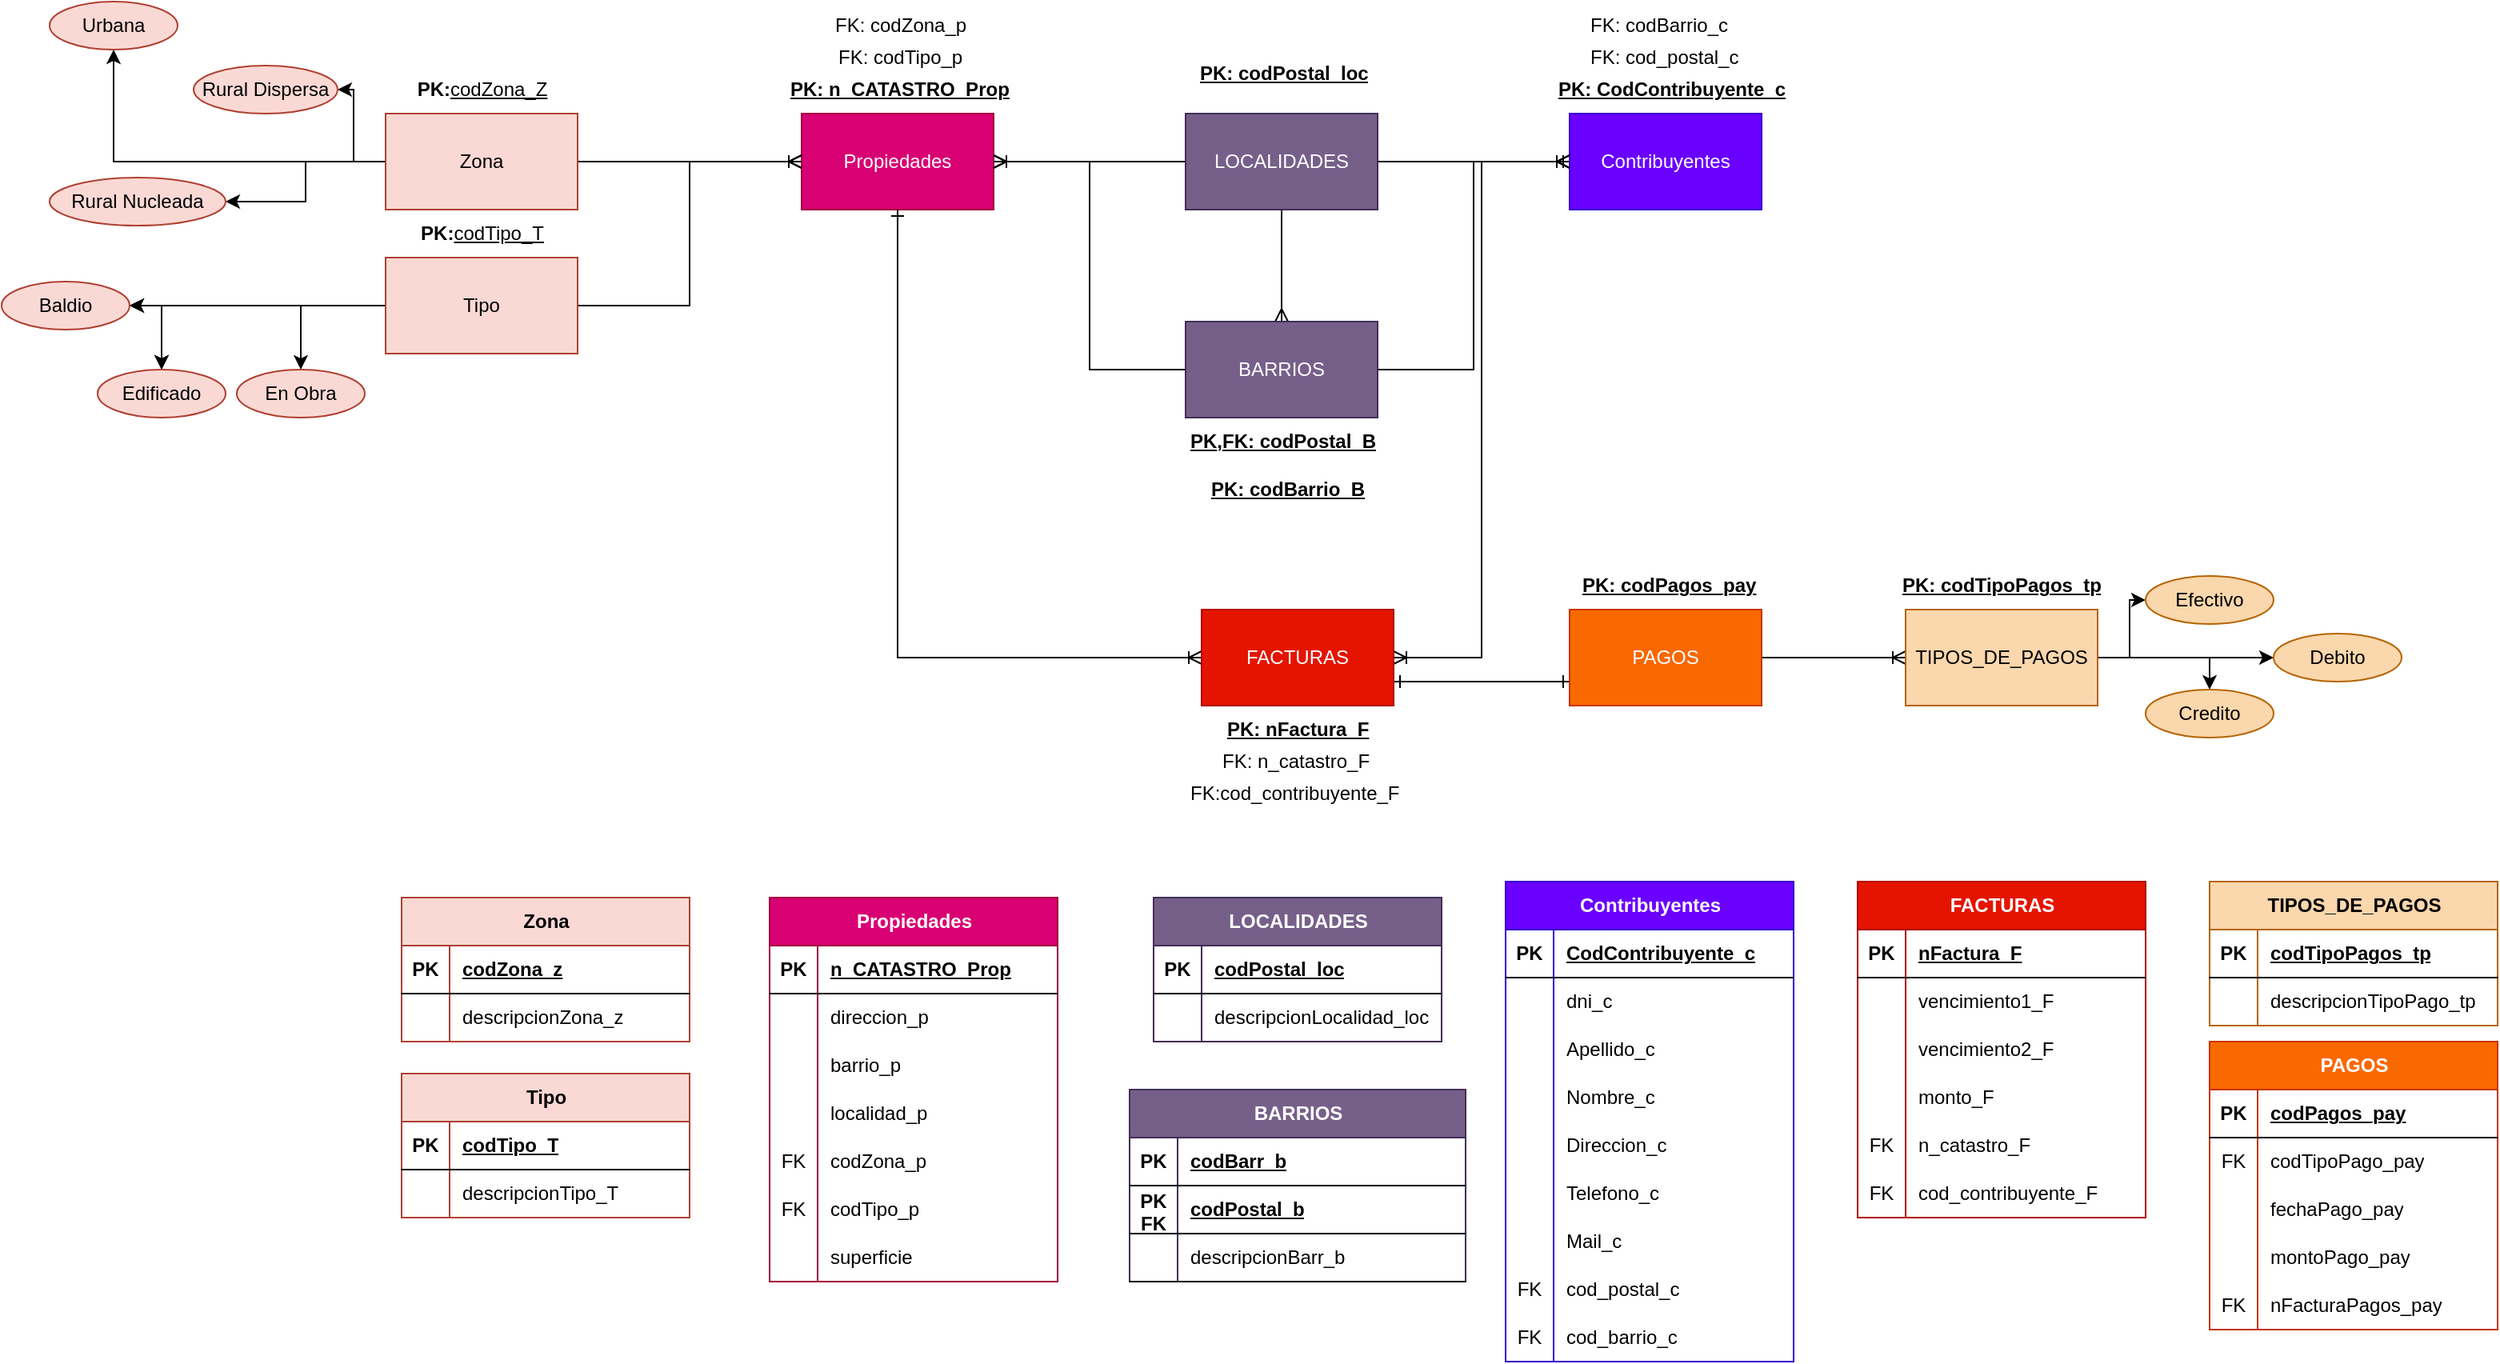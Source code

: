 <mxfile version="24.6.4" type="google">
  <diagram name="Página-1" id="Jqm9-7g2Jih8Yr8QSlsZ">
    <mxGraphModel dx="2261" dy="738" grid="1" gridSize="10" guides="1" tooltips="1" connect="1" arrows="1" fold="1" page="1" pageScale="1" pageWidth="827" pageHeight="1169" math="0" shadow="0">
      <root>
        <mxCell id="0" />
        <mxCell id="1" parent="0" />
        <mxCell id="kydVX1vudPdLZsfBPNFY-2" value="Propiedades" style="rounded=0;whiteSpace=wrap;html=1;fillColor=#d80073;fontColor=#ffffff;strokeColor=#A50040;" parent="1" vertex="1">
          <mxGeometry x="-140" y="850" width="120" height="60" as="geometry" />
        </mxCell>
        <mxCell id="kydVX1vudPdLZsfBPNFY-3" value="Propiedades" style="shape=table;startSize=30;container=1;collapsible=1;childLayout=tableLayout;fixedRows=1;rowLines=0;fontStyle=1;align=center;resizeLast=1;html=1;fillColor=#d80073;fontColor=#ffffff;strokeColor=#A50040;" parent="1" vertex="1">
          <mxGeometry x="-160" y="1340" width="180" height="240" as="geometry" />
        </mxCell>
        <mxCell id="kydVX1vudPdLZsfBPNFY-4" value="" style="shape=tableRow;horizontal=0;startSize=0;swimlaneHead=0;swimlaneBody=0;fillColor=none;collapsible=0;dropTarget=0;points=[[0,0.5],[1,0.5]];portConstraint=eastwest;top=0;left=0;right=0;bottom=1;" parent="kydVX1vudPdLZsfBPNFY-3" vertex="1">
          <mxGeometry y="30" width="180" height="30" as="geometry" />
        </mxCell>
        <mxCell id="kydVX1vudPdLZsfBPNFY-5" value="PK" style="shape=partialRectangle;connectable=0;fillColor=none;top=0;left=0;bottom=0;right=0;fontStyle=1;overflow=hidden;whiteSpace=wrap;html=1;" parent="kydVX1vudPdLZsfBPNFY-4" vertex="1">
          <mxGeometry width="30" height="30" as="geometry">
            <mxRectangle width="30" height="30" as="alternateBounds" />
          </mxGeometry>
        </mxCell>
        <mxCell id="kydVX1vudPdLZsfBPNFY-6" value="n_CATASTRO_Prop" style="shape=partialRectangle;connectable=0;fillColor=none;top=0;left=0;bottom=0;right=0;align=left;spacingLeft=6;fontStyle=5;overflow=hidden;whiteSpace=wrap;html=1;" parent="kydVX1vudPdLZsfBPNFY-4" vertex="1">
          <mxGeometry x="30" width="150" height="30" as="geometry">
            <mxRectangle width="150" height="30" as="alternateBounds" />
          </mxGeometry>
        </mxCell>
        <mxCell id="kydVX1vudPdLZsfBPNFY-7" value="" style="shape=tableRow;horizontal=0;startSize=0;swimlaneHead=0;swimlaneBody=0;fillColor=none;collapsible=0;dropTarget=0;points=[[0,0.5],[1,0.5]];portConstraint=eastwest;top=0;left=0;right=0;bottom=0;" parent="kydVX1vudPdLZsfBPNFY-3" vertex="1">
          <mxGeometry y="60" width="180" height="30" as="geometry" />
        </mxCell>
        <mxCell id="kydVX1vudPdLZsfBPNFY-8" value="" style="shape=partialRectangle;connectable=0;fillColor=none;top=0;left=0;bottom=0;right=0;editable=1;overflow=hidden;whiteSpace=wrap;html=1;" parent="kydVX1vudPdLZsfBPNFY-7" vertex="1">
          <mxGeometry width="30" height="30" as="geometry">
            <mxRectangle width="30" height="30" as="alternateBounds" />
          </mxGeometry>
        </mxCell>
        <mxCell id="kydVX1vudPdLZsfBPNFY-9" value="direccion_p" style="shape=partialRectangle;connectable=0;fillColor=none;top=0;left=0;bottom=0;right=0;align=left;spacingLeft=6;overflow=hidden;whiteSpace=wrap;html=1;" parent="kydVX1vudPdLZsfBPNFY-7" vertex="1">
          <mxGeometry x="30" width="150" height="30" as="geometry">
            <mxRectangle width="150" height="30" as="alternateBounds" />
          </mxGeometry>
        </mxCell>
        <mxCell id="kydVX1vudPdLZsfBPNFY-10" value="" style="shape=tableRow;horizontal=0;startSize=0;swimlaneHead=0;swimlaneBody=0;fillColor=none;collapsible=0;dropTarget=0;points=[[0,0.5],[1,0.5]];portConstraint=eastwest;top=0;left=0;right=0;bottom=0;" parent="kydVX1vudPdLZsfBPNFY-3" vertex="1">
          <mxGeometry y="90" width="180" height="30" as="geometry" />
        </mxCell>
        <mxCell id="kydVX1vudPdLZsfBPNFY-11" value="" style="shape=partialRectangle;connectable=0;fillColor=none;top=0;left=0;bottom=0;right=0;editable=1;overflow=hidden;whiteSpace=wrap;html=1;" parent="kydVX1vudPdLZsfBPNFY-10" vertex="1">
          <mxGeometry width="30" height="30" as="geometry">
            <mxRectangle width="30" height="30" as="alternateBounds" />
          </mxGeometry>
        </mxCell>
        <mxCell id="kydVX1vudPdLZsfBPNFY-12" value="barrio_p" style="shape=partialRectangle;connectable=0;fillColor=none;top=0;left=0;bottom=0;right=0;align=left;spacingLeft=6;overflow=hidden;whiteSpace=wrap;html=1;" parent="kydVX1vudPdLZsfBPNFY-10" vertex="1">
          <mxGeometry x="30" width="150" height="30" as="geometry">
            <mxRectangle width="150" height="30" as="alternateBounds" />
          </mxGeometry>
        </mxCell>
        <mxCell id="kydVX1vudPdLZsfBPNFY-13" value="" style="shape=tableRow;horizontal=0;startSize=0;swimlaneHead=0;swimlaneBody=0;fillColor=none;collapsible=0;dropTarget=0;points=[[0,0.5],[1,0.5]];portConstraint=eastwest;top=0;left=0;right=0;bottom=0;" parent="kydVX1vudPdLZsfBPNFY-3" vertex="1">
          <mxGeometry y="120" width="180" height="30" as="geometry" />
        </mxCell>
        <mxCell id="kydVX1vudPdLZsfBPNFY-14" value="" style="shape=partialRectangle;connectable=0;fillColor=none;top=0;left=0;bottom=0;right=0;editable=1;overflow=hidden;whiteSpace=wrap;html=1;" parent="kydVX1vudPdLZsfBPNFY-13" vertex="1">
          <mxGeometry width="30" height="30" as="geometry">
            <mxRectangle width="30" height="30" as="alternateBounds" />
          </mxGeometry>
        </mxCell>
        <mxCell id="kydVX1vudPdLZsfBPNFY-15" value="localidad_p" style="shape=partialRectangle;connectable=0;fillColor=none;top=0;left=0;bottom=0;right=0;align=left;spacingLeft=6;overflow=hidden;whiteSpace=wrap;html=1;" parent="kydVX1vudPdLZsfBPNFY-13" vertex="1">
          <mxGeometry x="30" width="150" height="30" as="geometry">
            <mxRectangle width="150" height="30" as="alternateBounds" />
          </mxGeometry>
        </mxCell>
        <mxCell id="kydVX1vudPdLZsfBPNFY-53" value="" style="shape=tableRow;horizontal=0;startSize=0;swimlaneHead=0;swimlaneBody=0;fillColor=none;collapsible=0;dropTarget=0;points=[[0,0.5],[1,0.5]];portConstraint=eastwest;top=0;left=0;right=0;bottom=0;" parent="kydVX1vudPdLZsfBPNFY-3" vertex="1">
          <mxGeometry y="150" width="180" height="30" as="geometry" />
        </mxCell>
        <mxCell id="kydVX1vudPdLZsfBPNFY-54" value="FK" style="shape=partialRectangle;connectable=0;fillColor=none;top=0;left=0;bottom=0;right=0;editable=1;overflow=hidden;whiteSpace=wrap;html=1;" parent="kydVX1vudPdLZsfBPNFY-53" vertex="1">
          <mxGeometry width="30" height="30" as="geometry">
            <mxRectangle width="30" height="30" as="alternateBounds" />
          </mxGeometry>
        </mxCell>
        <mxCell id="kydVX1vudPdLZsfBPNFY-55" value="codZ&lt;span style=&quot;background-color: initial;&quot;&gt;ona_p&lt;/span&gt;" style="shape=partialRectangle;connectable=0;fillColor=none;top=0;left=0;bottom=0;right=0;align=left;spacingLeft=6;overflow=hidden;whiteSpace=wrap;html=1;" parent="kydVX1vudPdLZsfBPNFY-53" vertex="1">
          <mxGeometry x="30" width="150" height="30" as="geometry">
            <mxRectangle width="150" height="30" as="alternateBounds" />
          </mxGeometry>
        </mxCell>
        <mxCell id="kydVX1vudPdLZsfBPNFY-56" value="" style="shape=tableRow;horizontal=0;startSize=0;swimlaneHead=0;swimlaneBody=0;fillColor=none;collapsible=0;dropTarget=0;points=[[0,0.5],[1,0.5]];portConstraint=eastwest;top=0;left=0;right=0;bottom=0;" parent="kydVX1vudPdLZsfBPNFY-3" vertex="1">
          <mxGeometry y="180" width="180" height="30" as="geometry" />
        </mxCell>
        <mxCell id="kydVX1vudPdLZsfBPNFY-57" value="FK" style="shape=partialRectangle;connectable=0;fillColor=none;top=0;left=0;bottom=0;right=0;editable=1;overflow=hidden;whiteSpace=wrap;html=1;" parent="kydVX1vudPdLZsfBPNFY-56" vertex="1">
          <mxGeometry width="30" height="30" as="geometry">
            <mxRectangle width="30" height="30" as="alternateBounds" />
          </mxGeometry>
        </mxCell>
        <mxCell id="kydVX1vudPdLZsfBPNFY-58" value="codTipo_p" style="shape=partialRectangle;connectable=0;fillColor=none;top=0;left=0;bottom=0;right=0;align=left;spacingLeft=6;overflow=hidden;whiteSpace=wrap;html=1;" parent="kydVX1vudPdLZsfBPNFY-56" vertex="1">
          <mxGeometry x="30" width="150" height="30" as="geometry">
            <mxRectangle width="150" height="30" as="alternateBounds" />
          </mxGeometry>
        </mxCell>
        <mxCell id="kydVX1vudPdLZsfBPNFY-59" value="" style="shape=tableRow;horizontal=0;startSize=0;swimlaneHead=0;swimlaneBody=0;fillColor=none;collapsible=0;dropTarget=0;points=[[0,0.5],[1,0.5]];portConstraint=eastwest;top=0;left=0;right=0;bottom=0;" parent="kydVX1vudPdLZsfBPNFY-3" vertex="1">
          <mxGeometry y="210" width="180" height="30" as="geometry" />
        </mxCell>
        <mxCell id="kydVX1vudPdLZsfBPNFY-60" value="" style="shape=partialRectangle;connectable=0;fillColor=none;top=0;left=0;bottom=0;right=0;editable=1;overflow=hidden;whiteSpace=wrap;html=1;" parent="kydVX1vudPdLZsfBPNFY-59" vertex="1">
          <mxGeometry width="30" height="30" as="geometry">
            <mxRectangle width="30" height="30" as="alternateBounds" />
          </mxGeometry>
        </mxCell>
        <mxCell id="kydVX1vudPdLZsfBPNFY-61" value="superficie" style="shape=partialRectangle;connectable=0;fillColor=none;top=0;left=0;bottom=0;right=0;align=left;spacingLeft=6;overflow=hidden;whiteSpace=wrap;html=1;" parent="kydVX1vudPdLZsfBPNFY-59" vertex="1">
          <mxGeometry x="30" width="150" height="30" as="geometry">
            <mxRectangle width="150" height="30" as="alternateBounds" />
          </mxGeometry>
        </mxCell>
        <mxCell id="kydVX1vudPdLZsfBPNFY-185" style="edgeStyle=orthogonalEdgeStyle;rounded=0;orthogonalLoop=1;jettySize=auto;html=1;entryX=1;entryY=0.5;entryDx=0;entryDy=0;startArrow=ERone;startFill=0;endArrow=ERoneToMany;endFill=0;" parent="1" source="kydVX1vudPdLZsfBPNFY-16" target="kydVX1vudPdLZsfBPNFY-133" edge="1">
          <mxGeometry relative="1" as="geometry" />
        </mxCell>
        <mxCell id="kydVX1vudPdLZsfBPNFY-16" value="Contribuyentes" style="rounded=0;whiteSpace=wrap;html=1;fillColor=#6a00ff;fontColor=#ffffff;strokeColor=#3700CC;" parent="1" vertex="1">
          <mxGeometry x="340" y="850" width="120" height="60" as="geometry" />
        </mxCell>
        <mxCell id="kydVX1vudPdLZsfBPNFY-17" value="Contribuyentes" style="shape=table;startSize=30;container=1;collapsible=1;childLayout=tableLayout;fixedRows=1;rowLines=0;fontStyle=1;align=center;resizeLast=1;html=1;fillColor=#6a00ff;fontColor=#ffffff;strokeColor=#3700CC;" parent="1" vertex="1">
          <mxGeometry x="300" y="1330" width="180" height="300" as="geometry" />
        </mxCell>
        <mxCell id="kydVX1vudPdLZsfBPNFY-18" value="" style="shape=tableRow;horizontal=0;startSize=0;swimlaneHead=0;swimlaneBody=0;fillColor=none;collapsible=0;dropTarget=0;points=[[0,0.5],[1,0.5]];portConstraint=eastwest;top=0;left=0;right=0;bottom=1;" parent="kydVX1vudPdLZsfBPNFY-17" vertex="1">
          <mxGeometry y="30" width="180" height="30" as="geometry" />
        </mxCell>
        <mxCell id="kydVX1vudPdLZsfBPNFY-19" value="PK" style="shape=partialRectangle;connectable=0;fillColor=none;top=0;left=0;bottom=0;right=0;fontStyle=1;overflow=hidden;whiteSpace=wrap;html=1;" parent="kydVX1vudPdLZsfBPNFY-18" vertex="1">
          <mxGeometry width="30" height="30" as="geometry">
            <mxRectangle width="30" height="30" as="alternateBounds" />
          </mxGeometry>
        </mxCell>
        <mxCell id="kydVX1vudPdLZsfBPNFY-20" value="CodContribuyente_c" style="shape=partialRectangle;connectable=0;fillColor=none;top=0;left=0;bottom=0;right=0;align=left;spacingLeft=6;fontStyle=5;overflow=hidden;whiteSpace=wrap;html=1;" parent="kydVX1vudPdLZsfBPNFY-18" vertex="1">
          <mxGeometry x="30" width="150" height="30" as="geometry">
            <mxRectangle width="150" height="30" as="alternateBounds" />
          </mxGeometry>
        </mxCell>
        <mxCell id="kydVX1vudPdLZsfBPNFY-21" value="" style="shape=tableRow;horizontal=0;startSize=0;swimlaneHead=0;swimlaneBody=0;fillColor=none;collapsible=0;dropTarget=0;points=[[0,0.5],[1,0.5]];portConstraint=eastwest;top=0;left=0;right=0;bottom=0;" parent="kydVX1vudPdLZsfBPNFY-17" vertex="1">
          <mxGeometry y="60" width="180" height="30" as="geometry" />
        </mxCell>
        <mxCell id="kydVX1vudPdLZsfBPNFY-22" value="" style="shape=partialRectangle;connectable=0;fillColor=none;top=0;left=0;bottom=0;right=0;editable=1;overflow=hidden;whiteSpace=wrap;html=1;" parent="kydVX1vudPdLZsfBPNFY-21" vertex="1">
          <mxGeometry width="30" height="30" as="geometry">
            <mxRectangle width="30" height="30" as="alternateBounds" />
          </mxGeometry>
        </mxCell>
        <mxCell id="kydVX1vudPdLZsfBPNFY-23" value="dni_c" style="shape=partialRectangle;connectable=0;fillColor=none;top=0;left=0;bottom=0;right=0;align=left;spacingLeft=6;overflow=hidden;whiteSpace=wrap;html=1;" parent="kydVX1vudPdLZsfBPNFY-21" vertex="1">
          <mxGeometry x="30" width="150" height="30" as="geometry">
            <mxRectangle width="150" height="30" as="alternateBounds" />
          </mxGeometry>
        </mxCell>
        <mxCell id="kydVX1vudPdLZsfBPNFY-24" value="" style="shape=tableRow;horizontal=0;startSize=0;swimlaneHead=0;swimlaneBody=0;fillColor=none;collapsible=0;dropTarget=0;points=[[0,0.5],[1,0.5]];portConstraint=eastwest;top=0;left=0;right=0;bottom=0;" parent="kydVX1vudPdLZsfBPNFY-17" vertex="1">
          <mxGeometry y="90" width="180" height="30" as="geometry" />
        </mxCell>
        <mxCell id="kydVX1vudPdLZsfBPNFY-25" value="" style="shape=partialRectangle;connectable=0;fillColor=none;top=0;left=0;bottom=0;right=0;editable=1;overflow=hidden;whiteSpace=wrap;html=1;" parent="kydVX1vudPdLZsfBPNFY-24" vertex="1">
          <mxGeometry width="30" height="30" as="geometry">
            <mxRectangle width="30" height="30" as="alternateBounds" />
          </mxGeometry>
        </mxCell>
        <mxCell id="kydVX1vudPdLZsfBPNFY-26" value="Apellido_c" style="shape=partialRectangle;connectable=0;fillColor=none;top=0;left=0;bottom=0;right=0;align=left;spacingLeft=6;overflow=hidden;whiteSpace=wrap;html=1;" parent="kydVX1vudPdLZsfBPNFY-24" vertex="1">
          <mxGeometry x="30" width="150" height="30" as="geometry">
            <mxRectangle width="150" height="30" as="alternateBounds" />
          </mxGeometry>
        </mxCell>
        <mxCell id="kydVX1vudPdLZsfBPNFY-27" value="" style="shape=tableRow;horizontal=0;startSize=0;swimlaneHead=0;swimlaneBody=0;fillColor=none;collapsible=0;dropTarget=0;points=[[0,0.5],[1,0.5]];portConstraint=eastwest;top=0;left=0;right=0;bottom=0;" parent="kydVX1vudPdLZsfBPNFY-17" vertex="1">
          <mxGeometry y="120" width="180" height="30" as="geometry" />
        </mxCell>
        <mxCell id="kydVX1vudPdLZsfBPNFY-28" value="" style="shape=partialRectangle;connectable=0;fillColor=none;top=0;left=0;bottom=0;right=0;editable=1;overflow=hidden;whiteSpace=wrap;html=1;" parent="kydVX1vudPdLZsfBPNFY-27" vertex="1">
          <mxGeometry width="30" height="30" as="geometry">
            <mxRectangle width="30" height="30" as="alternateBounds" />
          </mxGeometry>
        </mxCell>
        <mxCell id="kydVX1vudPdLZsfBPNFY-29" value="Nombre_c" style="shape=partialRectangle;connectable=0;fillColor=none;top=0;left=0;bottom=0;right=0;align=left;spacingLeft=6;overflow=hidden;whiteSpace=wrap;html=1;" parent="kydVX1vudPdLZsfBPNFY-27" vertex="1">
          <mxGeometry x="30" width="150" height="30" as="geometry">
            <mxRectangle width="150" height="30" as="alternateBounds" />
          </mxGeometry>
        </mxCell>
        <mxCell id="kydVX1vudPdLZsfBPNFY-36" value="" style="shape=tableRow;horizontal=0;startSize=0;swimlaneHead=0;swimlaneBody=0;fillColor=none;collapsible=0;dropTarget=0;points=[[0,0.5],[1,0.5]];portConstraint=eastwest;top=0;left=0;right=0;bottom=0;" parent="kydVX1vudPdLZsfBPNFY-17" vertex="1">
          <mxGeometry y="150" width="180" height="30" as="geometry" />
        </mxCell>
        <mxCell id="kydVX1vudPdLZsfBPNFY-37" value="" style="shape=partialRectangle;connectable=0;fillColor=none;top=0;left=0;bottom=0;right=0;editable=1;overflow=hidden;whiteSpace=wrap;html=1;" parent="kydVX1vudPdLZsfBPNFY-36" vertex="1">
          <mxGeometry width="30" height="30" as="geometry">
            <mxRectangle width="30" height="30" as="alternateBounds" />
          </mxGeometry>
        </mxCell>
        <mxCell id="kydVX1vudPdLZsfBPNFY-38" value="Direccion_c" style="shape=partialRectangle;connectable=0;fillColor=none;top=0;left=0;bottom=0;right=0;align=left;spacingLeft=6;overflow=hidden;whiteSpace=wrap;html=1;" parent="kydVX1vudPdLZsfBPNFY-36" vertex="1">
          <mxGeometry x="30" width="150" height="30" as="geometry">
            <mxRectangle width="150" height="30" as="alternateBounds" />
          </mxGeometry>
        </mxCell>
        <mxCell id="kydVX1vudPdLZsfBPNFY-39" value="" style="shape=tableRow;horizontal=0;startSize=0;swimlaneHead=0;swimlaneBody=0;fillColor=none;collapsible=0;dropTarget=0;points=[[0,0.5],[1,0.5]];portConstraint=eastwest;top=0;left=0;right=0;bottom=0;" parent="kydVX1vudPdLZsfBPNFY-17" vertex="1">
          <mxGeometry y="180" width="180" height="30" as="geometry" />
        </mxCell>
        <mxCell id="kydVX1vudPdLZsfBPNFY-40" value="" style="shape=partialRectangle;connectable=0;fillColor=none;top=0;left=0;bottom=0;right=0;editable=1;overflow=hidden;whiteSpace=wrap;html=1;" parent="kydVX1vudPdLZsfBPNFY-39" vertex="1">
          <mxGeometry width="30" height="30" as="geometry">
            <mxRectangle width="30" height="30" as="alternateBounds" />
          </mxGeometry>
        </mxCell>
        <mxCell id="kydVX1vudPdLZsfBPNFY-41" value="Telefono_c" style="shape=partialRectangle;connectable=0;fillColor=none;top=0;left=0;bottom=0;right=0;align=left;spacingLeft=6;overflow=hidden;whiteSpace=wrap;html=1;" parent="kydVX1vudPdLZsfBPNFY-39" vertex="1">
          <mxGeometry x="30" width="150" height="30" as="geometry">
            <mxRectangle width="150" height="30" as="alternateBounds" />
          </mxGeometry>
        </mxCell>
        <mxCell id="kydVX1vudPdLZsfBPNFY-42" value="" style="shape=tableRow;horizontal=0;startSize=0;swimlaneHead=0;swimlaneBody=0;fillColor=none;collapsible=0;dropTarget=0;points=[[0,0.5],[1,0.5]];portConstraint=eastwest;top=0;left=0;right=0;bottom=0;" parent="kydVX1vudPdLZsfBPNFY-17" vertex="1">
          <mxGeometry y="210" width="180" height="30" as="geometry" />
        </mxCell>
        <mxCell id="kydVX1vudPdLZsfBPNFY-43" value="" style="shape=partialRectangle;connectable=0;fillColor=none;top=0;left=0;bottom=0;right=0;editable=1;overflow=hidden;whiteSpace=wrap;html=1;" parent="kydVX1vudPdLZsfBPNFY-42" vertex="1">
          <mxGeometry width="30" height="30" as="geometry">
            <mxRectangle width="30" height="30" as="alternateBounds" />
          </mxGeometry>
        </mxCell>
        <mxCell id="kydVX1vudPdLZsfBPNFY-44" value="Mail_c" style="shape=partialRectangle;connectable=0;fillColor=none;top=0;left=0;bottom=0;right=0;align=left;spacingLeft=6;overflow=hidden;whiteSpace=wrap;html=1;" parent="kydVX1vudPdLZsfBPNFY-42" vertex="1">
          <mxGeometry x="30" width="150" height="30" as="geometry">
            <mxRectangle width="150" height="30" as="alternateBounds" />
          </mxGeometry>
        </mxCell>
        <mxCell id="kydVX1vudPdLZsfBPNFY-45" value="" style="shape=tableRow;horizontal=0;startSize=0;swimlaneHead=0;swimlaneBody=0;fillColor=none;collapsible=0;dropTarget=0;points=[[0,0.5],[1,0.5]];portConstraint=eastwest;top=0;left=0;right=0;bottom=0;" parent="kydVX1vudPdLZsfBPNFY-17" vertex="1">
          <mxGeometry y="240" width="180" height="30" as="geometry" />
        </mxCell>
        <mxCell id="kydVX1vudPdLZsfBPNFY-46" value="FK" style="shape=partialRectangle;connectable=0;fillColor=none;top=0;left=0;bottom=0;right=0;editable=1;overflow=hidden;whiteSpace=wrap;html=1;" parent="kydVX1vudPdLZsfBPNFY-45" vertex="1">
          <mxGeometry width="30" height="30" as="geometry">
            <mxRectangle width="30" height="30" as="alternateBounds" />
          </mxGeometry>
        </mxCell>
        <mxCell id="kydVX1vudPdLZsfBPNFY-47" value="cod_postal_c" style="shape=partialRectangle;connectable=0;fillColor=none;top=0;left=0;bottom=0;right=0;align=left;spacingLeft=6;overflow=hidden;whiteSpace=wrap;html=1;" parent="kydVX1vudPdLZsfBPNFY-45" vertex="1">
          <mxGeometry x="30" width="150" height="30" as="geometry">
            <mxRectangle width="150" height="30" as="alternateBounds" />
          </mxGeometry>
        </mxCell>
        <mxCell id="kydVX1vudPdLZsfBPNFY-48" value="" style="shape=tableRow;horizontal=0;startSize=0;swimlaneHead=0;swimlaneBody=0;fillColor=none;collapsible=0;dropTarget=0;points=[[0,0.5],[1,0.5]];portConstraint=eastwest;top=0;left=0;right=0;bottom=0;" parent="kydVX1vudPdLZsfBPNFY-17" vertex="1">
          <mxGeometry y="270" width="180" height="30" as="geometry" />
        </mxCell>
        <mxCell id="kydVX1vudPdLZsfBPNFY-49" value="FK" style="shape=partialRectangle;connectable=0;fillColor=none;top=0;left=0;bottom=0;right=0;editable=1;overflow=hidden;whiteSpace=wrap;html=1;" parent="kydVX1vudPdLZsfBPNFY-48" vertex="1">
          <mxGeometry width="30" height="30" as="geometry">
            <mxRectangle width="30" height="30" as="alternateBounds" />
          </mxGeometry>
        </mxCell>
        <mxCell id="kydVX1vudPdLZsfBPNFY-50" value="cod_barrio_c" style="shape=partialRectangle;connectable=0;fillColor=none;top=0;left=0;bottom=0;right=0;align=left;spacingLeft=6;overflow=hidden;whiteSpace=wrap;html=1;" parent="kydVX1vudPdLZsfBPNFY-48" vertex="1">
          <mxGeometry x="30" width="150" height="30" as="geometry">
            <mxRectangle width="150" height="30" as="alternateBounds" />
          </mxGeometry>
        </mxCell>
        <mxCell id="kydVX1vudPdLZsfBPNFY-96" style="edgeStyle=orthogonalEdgeStyle;rounded=0;orthogonalLoop=1;jettySize=auto;html=1;entryX=0;entryY=0.5;entryDx=0;entryDy=0;endArrow=ERoneToMany;endFill=0;" parent="1" source="kydVX1vudPdLZsfBPNFY-68" target="kydVX1vudPdLZsfBPNFY-2" edge="1">
          <mxGeometry relative="1" as="geometry" />
        </mxCell>
        <mxCell id="kydVX1vudPdLZsfBPNFY-232" value="" style="edgeStyle=orthogonalEdgeStyle;rounded=0;orthogonalLoop=1;jettySize=auto;html=1;" parent="1" source="kydVX1vudPdLZsfBPNFY-68" target="kydVX1vudPdLZsfBPNFY-231" edge="1">
          <mxGeometry relative="1" as="geometry" />
        </mxCell>
        <mxCell id="kydVX1vudPdLZsfBPNFY-234" value="" style="edgeStyle=orthogonalEdgeStyle;rounded=0;orthogonalLoop=1;jettySize=auto;html=1;" parent="1" source="kydVX1vudPdLZsfBPNFY-68" target="kydVX1vudPdLZsfBPNFY-233" edge="1">
          <mxGeometry relative="1" as="geometry" />
        </mxCell>
        <mxCell id="kydVX1vudPdLZsfBPNFY-236" value="" style="edgeStyle=orthogonalEdgeStyle;rounded=0;orthogonalLoop=1;jettySize=auto;html=1;" parent="1" source="kydVX1vudPdLZsfBPNFY-68" target="kydVX1vudPdLZsfBPNFY-235" edge="1">
          <mxGeometry relative="1" as="geometry" />
        </mxCell>
        <mxCell id="kydVX1vudPdLZsfBPNFY-68" value="Zona" style="rounded=0;whiteSpace=wrap;html=1;fillColor=#fad9d5;strokeColor=#ae4132;" parent="1" vertex="1">
          <mxGeometry x="-400" y="850" width="120" height="60" as="geometry" />
        </mxCell>
        <mxCell id="kydVX1vudPdLZsfBPNFY-97" style="edgeStyle=orthogonalEdgeStyle;rounded=0;orthogonalLoop=1;jettySize=auto;html=1;entryX=0;entryY=0.5;entryDx=0;entryDy=0;endArrow=ERoneToMany;endFill=0;" parent="1" source="kydVX1vudPdLZsfBPNFY-69" target="kydVX1vudPdLZsfBPNFY-2" edge="1">
          <mxGeometry relative="1" as="geometry" />
        </mxCell>
        <mxCell id="kydVX1vudPdLZsfBPNFY-239" value="" style="edgeStyle=orthogonalEdgeStyle;rounded=0;orthogonalLoop=1;jettySize=auto;html=1;" parent="1" source="kydVX1vudPdLZsfBPNFY-69" target="kydVX1vudPdLZsfBPNFY-238" edge="1">
          <mxGeometry relative="1" as="geometry" />
        </mxCell>
        <mxCell id="kydVX1vudPdLZsfBPNFY-241" value="" style="edgeStyle=orthogonalEdgeStyle;rounded=0;orthogonalLoop=1;jettySize=auto;html=1;" parent="1" source="kydVX1vudPdLZsfBPNFY-69" target="kydVX1vudPdLZsfBPNFY-238" edge="1">
          <mxGeometry relative="1" as="geometry" />
        </mxCell>
        <mxCell id="kydVX1vudPdLZsfBPNFY-243" value="" style="edgeStyle=orthogonalEdgeStyle;rounded=0;orthogonalLoop=1;jettySize=auto;html=1;" parent="1" source="kydVX1vudPdLZsfBPNFY-69" target="kydVX1vudPdLZsfBPNFY-242" edge="1">
          <mxGeometry relative="1" as="geometry" />
        </mxCell>
        <mxCell id="kydVX1vudPdLZsfBPNFY-244" value="" style="edgeStyle=orthogonalEdgeStyle;rounded=0;orthogonalLoop=1;jettySize=auto;html=1;" parent="1" source="kydVX1vudPdLZsfBPNFY-69" target="kydVX1vudPdLZsfBPNFY-242" edge="1">
          <mxGeometry relative="1" as="geometry" />
        </mxCell>
        <mxCell id="kydVX1vudPdLZsfBPNFY-246" value="" style="edgeStyle=orthogonalEdgeStyle;rounded=0;orthogonalLoop=1;jettySize=auto;html=1;" parent="1" source="kydVX1vudPdLZsfBPNFY-69" target="kydVX1vudPdLZsfBPNFY-245" edge="1">
          <mxGeometry relative="1" as="geometry" />
        </mxCell>
        <mxCell id="kydVX1vudPdLZsfBPNFY-69" value="Tipo" style="rounded=0;whiteSpace=wrap;html=1;fillColor=#fad9d5;strokeColor=#ae4132;" parent="1" vertex="1">
          <mxGeometry x="-400" y="940" width="120" height="60" as="geometry" />
        </mxCell>
        <mxCell id="kydVX1vudPdLZsfBPNFY-70" value="Zona" style="shape=table;startSize=30;container=1;collapsible=1;childLayout=tableLayout;fixedRows=1;rowLines=0;fontStyle=1;align=center;resizeLast=1;html=1;fillColor=#fad9d5;strokeColor=#ae4132;" parent="1" vertex="1">
          <mxGeometry x="-390" y="1340" width="180" height="90" as="geometry" />
        </mxCell>
        <mxCell id="kydVX1vudPdLZsfBPNFY-71" value="" style="shape=tableRow;horizontal=0;startSize=0;swimlaneHead=0;swimlaneBody=0;fillColor=none;collapsible=0;dropTarget=0;points=[[0,0.5],[1,0.5]];portConstraint=eastwest;top=0;left=0;right=0;bottom=1;" parent="kydVX1vudPdLZsfBPNFY-70" vertex="1">
          <mxGeometry y="30" width="180" height="30" as="geometry" />
        </mxCell>
        <mxCell id="kydVX1vudPdLZsfBPNFY-72" value="PK" style="shape=partialRectangle;connectable=0;fillColor=none;top=0;left=0;bottom=0;right=0;fontStyle=1;overflow=hidden;whiteSpace=wrap;html=1;" parent="kydVX1vudPdLZsfBPNFY-71" vertex="1">
          <mxGeometry width="30" height="30" as="geometry">
            <mxRectangle width="30" height="30" as="alternateBounds" />
          </mxGeometry>
        </mxCell>
        <mxCell id="kydVX1vudPdLZsfBPNFY-73" value="codZona_z" style="shape=partialRectangle;connectable=0;fillColor=none;top=0;left=0;bottom=0;right=0;align=left;spacingLeft=6;fontStyle=5;overflow=hidden;whiteSpace=wrap;html=1;" parent="kydVX1vudPdLZsfBPNFY-71" vertex="1">
          <mxGeometry x="30" width="150" height="30" as="geometry">
            <mxRectangle width="150" height="30" as="alternateBounds" />
          </mxGeometry>
        </mxCell>
        <mxCell id="kydVX1vudPdLZsfBPNFY-74" value="" style="shape=tableRow;horizontal=0;startSize=0;swimlaneHead=0;swimlaneBody=0;fillColor=none;collapsible=0;dropTarget=0;points=[[0,0.5],[1,0.5]];portConstraint=eastwest;top=0;left=0;right=0;bottom=0;" parent="kydVX1vudPdLZsfBPNFY-70" vertex="1">
          <mxGeometry y="60" width="180" height="30" as="geometry" />
        </mxCell>
        <mxCell id="kydVX1vudPdLZsfBPNFY-75" value="" style="shape=partialRectangle;connectable=0;fillColor=none;top=0;left=0;bottom=0;right=0;editable=1;overflow=hidden;whiteSpace=wrap;html=1;" parent="kydVX1vudPdLZsfBPNFY-74" vertex="1">
          <mxGeometry width="30" height="30" as="geometry">
            <mxRectangle width="30" height="30" as="alternateBounds" />
          </mxGeometry>
        </mxCell>
        <mxCell id="kydVX1vudPdLZsfBPNFY-76" value="descripcionZona_z" style="shape=partialRectangle;connectable=0;fillColor=none;top=0;left=0;bottom=0;right=0;align=left;spacingLeft=6;overflow=hidden;whiteSpace=wrap;html=1;" parent="kydVX1vudPdLZsfBPNFY-74" vertex="1">
          <mxGeometry x="30" width="150" height="30" as="geometry">
            <mxRectangle width="150" height="30" as="alternateBounds" />
          </mxGeometry>
        </mxCell>
        <mxCell id="kydVX1vudPdLZsfBPNFY-83" value="Tipo" style="shape=table;startSize=30;container=1;collapsible=1;childLayout=tableLayout;fixedRows=1;rowLines=0;fontStyle=1;align=center;resizeLast=1;html=1;fillColor=#fad9d5;strokeColor=#ae4132;" parent="1" vertex="1">
          <mxGeometry x="-390" y="1450" width="180" height="90" as="geometry" />
        </mxCell>
        <mxCell id="kydVX1vudPdLZsfBPNFY-84" value="" style="shape=tableRow;horizontal=0;startSize=0;swimlaneHead=0;swimlaneBody=0;fillColor=none;collapsible=0;dropTarget=0;points=[[0,0.5],[1,0.5]];portConstraint=eastwest;top=0;left=0;right=0;bottom=1;" parent="kydVX1vudPdLZsfBPNFY-83" vertex="1">
          <mxGeometry y="30" width="180" height="30" as="geometry" />
        </mxCell>
        <mxCell id="kydVX1vudPdLZsfBPNFY-85" value="PK" style="shape=partialRectangle;connectable=0;fillColor=none;top=0;left=0;bottom=0;right=0;fontStyle=1;overflow=hidden;whiteSpace=wrap;html=1;" parent="kydVX1vudPdLZsfBPNFY-84" vertex="1">
          <mxGeometry width="30" height="30" as="geometry">
            <mxRectangle width="30" height="30" as="alternateBounds" />
          </mxGeometry>
        </mxCell>
        <mxCell id="kydVX1vudPdLZsfBPNFY-86" value="codTipo_T" style="shape=partialRectangle;connectable=0;fillColor=none;top=0;left=0;bottom=0;right=0;align=left;spacingLeft=6;fontStyle=5;overflow=hidden;whiteSpace=wrap;html=1;" parent="kydVX1vudPdLZsfBPNFY-84" vertex="1">
          <mxGeometry x="30" width="150" height="30" as="geometry">
            <mxRectangle width="150" height="30" as="alternateBounds" />
          </mxGeometry>
        </mxCell>
        <mxCell id="kydVX1vudPdLZsfBPNFY-87" value="" style="shape=tableRow;horizontal=0;startSize=0;swimlaneHead=0;swimlaneBody=0;fillColor=none;collapsible=0;dropTarget=0;points=[[0,0.5],[1,0.5]];portConstraint=eastwest;top=0;left=0;right=0;bottom=0;" parent="kydVX1vudPdLZsfBPNFY-83" vertex="1">
          <mxGeometry y="60" width="180" height="30" as="geometry" />
        </mxCell>
        <mxCell id="kydVX1vudPdLZsfBPNFY-88" value="" style="shape=partialRectangle;connectable=0;fillColor=none;top=0;left=0;bottom=0;right=0;editable=1;overflow=hidden;whiteSpace=wrap;html=1;" parent="kydVX1vudPdLZsfBPNFY-87" vertex="1">
          <mxGeometry width="30" height="30" as="geometry">
            <mxRectangle width="30" height="30" as="alternateBounds" />
          </mxGeometry>
        </mxCell>
        <mxCell id="kydVX1vudPdLZsfBPNFY-89" value="descripcionTipo_T" style="shape=partialRectangle;connectable=0;fillColor=none;top=0;left=0;bottom=0;right=0;align=left;spacingLeft=6;overflow=hidden;whiteSpace=wrap;html=1;" parent="kydVX1vudPdLZsfBPNFY-87" vertex="1">
          <mxGeometry x="30" width="150" height="30" as="geometry">
            <mxRectangle width="150" height="30" as="alternateBounds" />
          </mxGeometry>
        </mxCell>
        <mxCell id="kydVX1vudPdLZsfBPNFY-98" value="&lt;b&gt;PK:&lt;/b&gt;&lt;u&gt;codTipo_T&lt;/u&gt;" style="text;html=1;align=center;verticalAlign=middle;resizable=0;points=[];autosize=1;strokeColor=none;fillColor=none;" parent="1" vertex="1">
          <mxGeometry x="-390" y="910" width="100" height="30" as="geometry" />
        </mxCell>
        <mxCell id="kydVX1vudPdLZsfBPNFY-99" value="&lt;b&gt;PK:&lt;/b&gt;&lt;u&gt;codZona_Z&lt;/u&gt;" style="text;html=1;align=center;verticalAlign=middle;resizable=0;points=[];autosize=1;strokeColor=none;fillColor=none;" parent="1" vertex="1">
          <mxGeometry x="-390" y="820" width="100" height="30" as="geometry" />
        </mxCell>
        <mxCell id="kydVX1vudPdLZsfBPNFY-128" style="edgeStyle=orthogonalEdgeStyle;rounded=0;orthogonalLoop=1;jettySize=auto;html=1;exitX=0;exitY=0.5;exitDx=0;exitDy=0;endArrow=ERoneToMany;endFill=0;" parent="1" source="kydVX1vudPdLZsfBPNFY-100" target="kydVX1vudPdLZsfBPNFY-2" edge="1">
          <mxGeometry relative="1" as="geometry" />
        </mxCell>
        <mxCell id="kydVX1vudPdLZsfBPNFY-129" style="edgeStyle=orthogonalEdgeStyle;rounded=0;orthogonalLoop=1;jettySize=auto;html=1;exitX=0.5;exitY=1;exitDx=0;exitDy=0;entryX=0.5;entryY=0;entryDx=0;entryDy=0;endArrow=ERmany;endFill=0;" parent="1" source="kydVX1vudPdLZsfBPNFY-100" target="kydVX1vudPdLZsfBPNFY-101" edge="1">
          <mxGeometry relative="1" as="geometry" />
        </mxCell>
        <mxCell id="kydVX1vudPdLZsfBPNFY-131" style="edgeStyle=orthogonalEdgeStyle;rounded=0;orthogonalLoop=1;jettySize=auto;html=1;entryX=0;entryY=0.5;entryDx=0;entryDy=0;endArrow=ERoneToMany;endFill=0;" parent="1" source="kydVX1vudPdLZsfBPNFY-100" target="kydVX1vudPdLZsfBPNFY-16" edge="1">
          <mxGeometry relative="1" as="geometry" />
        </mxCell>
        <mxCell id="kydVX1vudPdLZsfBPNFY-100" value="LOCALIDADES" style="rounded=0;whiteSpace=wrap;html=1;fillColor=#76608a;fontColor=#ffffff;strokeColor=#432D57;" parent="1" vertex="1">
          <mxGeometry x="100" y="850" width="120" height="60" as="geometry" />
        </mxCell>
        <mxCell id="kydVX1vudPdLZsfBPNFY-130" style="edgeStyle=orthogonalEdgeStyle;rounded=0;orthogonalLoop=1;jettySize=auto;html=1;entryX=1;entryY=0.5;entryDx=0;entryDy=0;endArrow=ERoneToMany;endFill=0;" parent="1" source="kydVX1vudPdLZsfBPNFY-101" target="kydVX1vudPdLZsfBPNFY-2" edge="1">
          <mxGeometry relative="1" as="geometry" />
        </mxCell>
        <mxCell id="kydVX1vudPdLZsfBPNFY-132" style="edgeStyle=orthogonalEdgeStyle;rounded=0;orthogonalLoop=1;jettySize=auto;html=1;entryX=0;entryY=0.5;entryDx=0;entryDy=0;endArrow=ERoneToMany;endFill=0;" parent="1" source="kydVX1vudPdLZsfBPNFY-101" target="kydVX1vudPdLZsfBPNFY-16" edge="1">
          <mxGeometry relative="1" as="geometry">
            <mxPoint x="340" y="880" as="targetPoint" />
          </mxGeometry>
        </mxCell>
        <mxCell id="kydVX1vudPdLZsfBPNFY-101" value="BARRIOS" style="rounded=0;whiteSpace=wrap;html=1;fillColor=#76608a;fontColor=#ffffff;strokeColor=#432D57;" parent="1" vertex="1">
          <mxGeometry x="100" y="980" width="120" height="60" as="geometry" />
        </mxCell>
        <mxCell id="kydVX1vudPdLZsfBPNFY-102" value="LOCALIDADES" style="shape=table;startSize=30;container=1;collapsible=1;childLayout=tableLayout;fixedRows=1;rowLines=0;fontStyle=1;align=center;resizeLast=1;html=1;fillColor=#76608a;fontColor=#ffffff;strokeColor=#432D57;" parent="1" vertex="1">
          <mxGeometry x="80" y="1340" width="180" height="90" as="geometry" />
        </mxCell>
        <mxCell id="kydVX1vudPdLZsfBPNFY-103" value="" style="shape=tableRow;horizontal=0;startSize=0;swimlaneHead=0;swimlaneBody=0;fillColor=none;collapsible=0;dropTarget=0;points=[[0,0.5],[1,0.5]];portConstraint=eastwest;top=0;left=0;right=0;bottom=1;" parent="kydVX1vudPdLZsfBPNFY-102" vertex="1">
          <mxGeometry y="30" width="180" height="30" as="geometry" />
        </mxCell>
        <mxCell id="kydVX1vudPdLZsfBPNFY-104" value="PK" style="shape=partialRectangle;connectable=0;fillColor=none;top=0;left=0;bottom=0;right=0;fontStyle=1;overflow=hidden;whiteSpace=wrap;html=1;" parent="kydVX1vudPdLZsfBPNFY-103" vertex="1">
          <mxGeometry width="30" height="30" as="geometry">
            <mxRectangle width="30" height="30" as="alternateBounds" />
          </mxGeometry>
        </mxCell>
        <mxCell id="kydVX1vudPdLZsfBPNFY-105" value="codPostal_loc" style="shape=partialRectangle;connectable=0;fillColor=none;top=0;left=0;bottom=0;right=0;align=left;spacingLeft=6;fontStyle=5;overflow=hidden;whiteSpace=wrap;html=1;" parent="kydVX1vudPdLZsfBPNFY-103" vertex="1">
          <mxGeometry x="30" width="150" height="30" as="geometry">
            <mxRectangle width="150" height="30" as="alternateBounds" />
          </mxGeometry>
        </mxCell>
        <mxCell id="kydVX1vudPdLZsfBPNFY-106" value="" style="shape=tableRow;horizontal=0;startSize=0;swimlaneHead=0;swimlaneBody=0;fillColor=none;collapsible=0;dropTarget=0;points=[[0,0.5],[1,0.5]];portConstraint=eastwest;top=0;left=0;right=0;bottom=0;" parent="kydVX1vudPdLZsfBPNFY-102" vertex="1">
          <mxGeometry y="60" width="180" height="30" as="geometry" />
        </mxCell>
        <mxCell id="kydVX1vudPdLZsfBPNFY-107" value="" style="shape=partialRectangle;connectable=0;fillColor=none;top=0;left=0;bottom=0;right=0;editable=1;overflow=hidden;whiteSpace=wrap;html=1;" parent="kydVX1vudPdLZsfBPNFY-106" vertex="1">
          <mxGeometry width="30" height="30" as="geometry">
            <mxRectangle width="30" height="30" as="alternateBounds" />
          </mxGeometry>
        </mxCell>
        <mxCell id="kydVX1vudPdLZsfBPNFY-108" value="descripcionLocalidad_loc" style="shape=partialRectangle;connectable=0;fillColor=none;top=0;left=0;bottom=0;right=0;align=left;spacingLeft=6;overflow=hidden;whiteSpace=wrap;html=1;" parent="kydVX1vudPdLZsfBPNFY-106" vertex="1">
          <mxGeometry x="30" width="150" height="30" as="geometry">
            <mxRectangle width="150" height="30" as="alternateBounds" />
          </mxGeometry>
        </mxCell>
        <mxCell id="kydVX1vudPdLZsfBPNFY-115" value="BARRIOS" style="shape=table;startSize=30;container=1;collapsible=1;childLayout=tableLayout;fixedRows=1;rowLines=0;fontStyle=1;align=center;resizeLast=1;html=1;fillColor=#76608a;fontColor=#ffffff;strokeColor=#432D57;" parent="1" vertex="1">
          <mxGeometry x="65" y="1460" width="210" height="120" as="geometry" />
        </mxCell>
        <mxCell id="kydVX1vudPdLZsfBPNFY-116" value="" style="shape=tableRow;horizontal=0;startSize=0;swimlaneHead=0;swimlaneBody=0;fillColor=none;collapsible=0;dropTarget=0;points=[[0,0.5],[1,0.5]];portConstraint=eastwest;top=0;left=0;right=0;bottom=1;" parent="kydVX1vudPdLZsfBPNFY-115" vertex="1">
          <mxGeometry y="30" width="210" height="30" as="geometry" />
        </mxCell>
        <mxCell id="kydVX1vudPdLZsfBPNFY-117" value="PK" style="shape=partialRectangle;connectable=0;fillColor=none;top=0;left=0;bottom=0;right=0;fontStyle=1;overflow=hidden;whiteSpace=wrap;html=1;" parent="kydVX1vudPdLZsfBPNFY-116" vertex="1">
          <mxGeometry width="30" height="30" as="geometry">
            <mxRectangle width="30" height="30" as="alternateBounds" />
          </mxGeometry>
        </mxCell>
        <mxCell id="kydVX1vudPdLZsfBPNFY-118" value="codBarr_b" style="shape=partialRectangle;connectable=0;fillColor=none;top=0;left=0;bottom=0;right=0;align=left;spacingLeft=6;fontStyle=5;overflow=hidden;whiteSpace=wrap;html=1;" parent="kydVX1vudPdLZsfBPNFY-116" vertex="1">
          <mxGeometry x="30" width="180" height="30" as="geometry">
            <mxRectangle width="180" height="30" as="alternateBounds" />
          </mxGeometry>
        </mxCell>
        <mxCell id="kydVX1vudPdLZsfBPNFY-122" value="" style="shape=tableRow;horizontal=0;startSize=0;swimlaneHead=0;swimlaneBody=0;fillColor=none;collapsible=0;dropTarget=0;points=[[0,0.5],[1,0.5]];portConstraint=eastwest;top=0;left=0;right=0;bottom=1;" parent="kydVX1vudPdLZsfBPNFY-115" vertex="1">
          <mxGeometry y="60" width="210" height="30" as="geometry" />
        </mxCell>
        <mxCell id="kydVX1vudPdLZsfBPNFY-123" value="PK&lt;div&gt;FK&lt;/div&gt;" style="shape=partialRectangle;connectable=0;fillColor=none;top=0;left=0;bottom=0;right=0;fontStyle=1;overflow=hidden;whiteSpace=wrap;html=1;" parent="kydVX1vudPdLZsfBPNFY-122" vertex="1">
          <mxGeometry width="30" height="30" as="geometry">
            <mxRectangle width="30" height="30" as="alternateBounds" />
          </mxGeometry>
        </mxCell>
        <mxCell id="kydVX1vudPdLZsfBPNFY-124" value="codPostal_b" style="shape=partialRectangle;connectable=0;fillColor=none;top=0;left=0;bottom=0;right=0;align=left;spacingLeft=6;fontStyle=5;overflow=hidden;whiteSpace=wrap;html=1;" parent="kydVX1vudPdLZsfBPNFY-122" vertex="1">
          <mxGeometry x="30" width="180" height="30" as="geometry">
            <mxRectangle width="180" height="30" as="alternateBounds" />
          </mxGeometry>
        </mxCell>
        <mxCell id="kydVX1vudPdLZsfBPNFY-125" value="" style="shape=tableRow;horizontal=0;startSize=0;swimlaneHead=0;swimlaneBody=0;fillColor=none;collapsible=0;dropTarget=0;points=[[0,0.5],[1,0.5]];portConstraint=eastwest;top=0;left=0;right=0;bottom=1;" parent="kydVX1vudPdLZsfBPNFY-115" vertex="1">
          <mxGeometry y="90" width="210" height="30" as="geometry" />
        </mxCell>
        <mxCell id="kydVX1vudPdLZsfBPNFY-126" value="" style="shape=partialRectangle;connectable=0;fillColor=none;top=0;left=0;bottom=0;right=0;fontStyle=1;overflow=hidden;whiteSpace=wrap;html=1;" parent="kydVX1vudPdLZsfBPNFY-125" vertex="1">
          <mxGeometry width="30" height="30" as="geometry">
            <mxRectangle width="30" height="30" as="alternateBounds" />
          </mxGeometry>
        </mxCell>
        <mxCell id="kydVX1vudPdLZsfBPNFY-127" value="descripcionBarr_b" style="shape=partialRectangle;connectable=0;fillColor=none;top=0;left=0;bottom=0;right=0;align=left;spacingLeft=6;fontStyle=0;overflow=hidden;whiteSpace=wrap;html=1;" parent="kydVX1vudPdLZsfBPNFY-125" vertex="1">
          <mxGeometry x="30" width="180" height="30" as="geometry">
            <mxRectangle width="180" height="30" as="alternateBounds" />
          </mxGeometry>
        </mxCell>
        <mxCell id="kydVX1vudPdLZsfBPNFY-184" style="edgeStyle=orthogonalEdgeStyle;rounded=0;orthogonalLoop=1;jettySize=auto;html=1;entryX=0.5;entryY=1;entryDx=0;entryDy=0;startArrow=ERoneToMany;startFill=0;endArrow=ERone;endFill=0;" parent="1" source="kydVX1vudPdLZsfBPNFY-133" target="kydVX1vudPdLZsfBPNFY-2" edge="1">
          <mxGeometry relative="1" as="geometry" />
        </mxCell>
        <mxCell id="kydVX1vudPdLZsfBPNFY-187" style="edgeStyle=orthogonalEdgeStyle;rounded=0;orthogonalLoop=1;jettySize=auto;html=1;exitX=1;exitY=0.75;exitDx=0;exitDy=0;entryX=0;entryY=0.75;entryDx=0;entryDy=0;startArrow=ERone;startFill=0;endArrow=ERone;endFill=0;" parent="1" source="kydVX1vudPdLZsfBPNFY-133" target="kydVX1vudPdLZsfBPNFY-186" edge="1">
          <mxGeometry relative="1" as="geometry" />
        </mxCell>
        <mxCell id="kydVX1vudPdLZsfBPNFY-133" value="FACTURAS" style="rounded=0;whiteSpace=wrap;html=1;fillColor=#e51400;fontColor=#ffffff;strokeColor=#B20000;" parent="1" vertex="1">
          <mxGeometry x="110" y="1160" width="120" height="60" as="geometry" />
        </mxCell>
        <mxCell id="kydVX1vudPdLZsfBPNFY-136" value="PK: n_CATASTRO_Prop" style="shape=partialRectangle;connectable=0;fillColor=none;top=0;left=0;bottom=0;right=0;align=left;spacingLeft=6;fontStyle=5;overflow=hidden;whiteSpace=wrap;html=1;" parent="1" vertex="1">
          <mxGeometry x="-155" y="820" width="150" height="30" as="geometry">
            <mxRectangle width="150" height="30" as="alternateBounds" />
          </mxGeometry>
        </mxCell>
        <mxCell id="kydVX1vudPdLZsfBPNFY-137" value="FK: codZ&lt;span style=&quot;background-color: initial;&quot;&gt;ona_p&lt;/span&gt;" style="shape=partialRectangle;connectable=0;fillColor=none;top=0;left=0;bottom=0;right=0;align=left;spacingLeft=6;overflow=hidden;whiteSpace=wrap;html=1;" parent="1" vertex="1">
          <mxGeometry x="-127.5" y="780" width="95" height="30" as="geometry">
            <mxRectangle width="150" height="30" as="alternateBounds" />
          </mxGeometry>
        </mxCell>
        <mxCell id="kydVX1vudPdLZsfBPNFY-138" value="FK: codTipo_p" style="shape=partialRectangle;connectable=0;fillColor=none;top=0;left=0;bottom=0;right=0;align=left;spacingLeft=6;overflow=hidden;whiteSpace=wrap;html=1;" parent="1" vertex="1">
          <mxGeometry x="-125" y="800" width="90" height="30" as="geometry">
            <mxRectangle width="150" height="30" as="alternateBounds" />
          </mxGeometry>
        </mxCell>
        <mxCell id="kydVX1vudPdLZsfBPNFY-139" value="PK: codPostal_loc" style="shape=partialRectangle;connectable=0;fillColor=none;top=0;left=0;bottom=0;right=0;align=left;spacingLeft=6;fontStyle=5;overflow=hidden;whiteSpace=wrap;html=1;" parent="1" vertex="1">
          <mxGeometry x="101.25" y="810" width="117.5" height="30" as="geometry">
            <mxRectangle width="150" height="30" as="alternateBounds" />
          </mxGeometry>
        </mxCell>
        <mxCell id="kydVX1vudPdLZsfBPNFY-140" value="PK,FK: codPostal_B" style="shape=partialRectangle;connectable=0;fillColor=none;top=0;left=0;bottom=0;right=0;align=left;spacingLeft=6;fontStyle=5;overflow=hidden;whiteSpace=wrap;html=1;" parent="1" vertex="1">
          <mxGeometry x="95" y="1040" width="130" height="30" as="geometry">
            <mxRectangle width="150" height="30" as="alternateBounds" />
          </mxGeometry>
        </mxCell>
        <mxCell id="kydVX1vudPdLZsfBPNFY-141" value="PK: codBarrio_B" style="shape=partialRectangle;connectable=0;fillColor=none;top=0;left=0;bottom=0;right=0;align=left;spacingLeft=6;fontStyle=5;overflow=hidden;whiteSpace=wrap;html=1;" parent="1" vertex="1">
          <mxGeometry x="107.5" y="1070" width="105" height="30" as="geometry">
            <mxRectangle width="150" height="30" as="alternateBounds" />
          </mxGeometry>
        </mxCell>
        <mxCell id="kydVX1vudPdLZsfBPNFY-142" value="PK: CodContribuyente_c" style="shape=partialRectangle;connectable=0;fillColor=none;top=0;left=0;bottom=0;right=0;align=left;spacingLeft=6;fontStyle=5;overflow=hidden;whiteSpace=wrap;html=1;" parent="1" vertex="1">
          <mxGeometry x="325" y="820" width="150" height="30" as="geometry">
            <mxRectangle width="150" height="30" as="alternateBounds" />
          </mxGeometry>
        </mxCell>
        <mxCell id="kydVX1vudPdLZsfBPNFY-143" value="FK: cod_postal_c" style="shape=partialRectangle;connectable=0;fillColor=none;top=0;left=0;bottom=0;right=0;align=left;spacingLeft=6;overflow=hidden;whiteSpace=wrap;html=1;" parent="1" vertex="1">
          <mxGeometry x="345" y="800" width="110" height="30" as="geometry">
            <mxRectangle width="150" height="30" as="alternateBounds" />
          </mxGeometry>
        </mxCell>
        <mxCell id="kydVX1vudPdLZsfBPNFY-144" value="FK: codBarrio_c" style="shape=partialRectangle;connectable=0;fillColor=none;top=0;left=0;bottom=0;right=0;align=left;spacingLeft=6;overflow=hidden;whiteSpace=wrap;html=1;" parent="1" vertex="1">
          <mxGeometry x="345" y="780" width="110" height="30" as="geometry">
            <mxRectangle width="150" height="30" as="alternateBounds" />
          </mxGeometry>
        </mxCell>
        <mxCell id="kydVX1vudPdLZsfBPNFY-162" value="FACTURAS" style="shape=table;startSize=30;container=1;collapsible=1;childLayout=tableLayout;fixedRows=1;rowLines=0;fontStyle=1;align=center;resizeLast=1;html=1;fillColor=#e51400;fontColor=#ffffff;strokeColor=#B20000;" parent="1" vertex="1">
          <mxGeometry x="520" y="1330" width="180" height="210" as="geometry" />
        </mxCell>
        <mxCell id="kydVX1vudPdLZsfBPNFY-163" value="" style="shape=tableRow;horizontal=0;startSize=0;swimlaneHead=0;swimlaneBody=0;fillColor=none;collapsible=0;dropTarget=0;points=[[0,0.5],[1,0.5]];portConstraint=eastwest;top=0;left=0;right=0;bottom=1;" parent="kydVX1vudPdLZsfBPNFY-162" vertex="1">
          <mxGeometry y="30" width="180" height="30" as="geometry" />
        </mxCell>
        <mxCell id="kydVX1vudPdLZsfBPNFY-164" value="PK" style="shape=partialRectangle;connectable=0;fillColor=none;top=0;left=0;bottom=0;right=0;fontStyle=1;overflow=hidden;whiteSpace=wrap;html=1;" parent="kydVX1vudPdLZsfBPNFY-163" vertex="1">
          <mxGeometry width="30" height="30" as="geometry">
            <mxRectangle width="30" height="30" as="alternateBounds" />
          </mxGeometry>
        </mxCell>
        <mxCell id="kydVX1vudPdLZsfBPNFY-165" value="nFactura_F" style="shape=partialRectangle;connectable=0;fillColor=none;top=0;left=0;bottom=0;right=0;align=left;spacingLeft=6;fontStyle=5;overflow=hidden;whiteSpace=wrap;html=1;" parent="kydVX1vudPdLZsfBPNFY-163" vertex="1">
          <mxGeometry x="30" width="150" height="30" as="geometry">
            <mxRectangle width="150" height="30" as="alternateBounds" />
          </mxGeometry>
        </mxCell>
        <mxCell id="kydVX1vudPdLZsfBPNFY-166" value="" style="shape=tableRow;horizontal=0;startSize=0;swimlaneHead=0;swimlaneBody=0;fillColor=none;collapsible=0;dropTarget=0;points=[[0,0.5],[1,0.5]];portConstraint=eastwest;top=0;left=0;right=0;bottom=0;" parent="kydVX1vudPdLZsfBPNFY-162" vertex="1">
          <mxGeometry y="60" width="180" height="30" as="geometry" />
        </mxCell>
        <mxCell id="kydVX1vudPdLZsfBPNFY-167" value="" style="shape=partialRectangle;connectable=0;fillColor=none;top=0;left=0;bottom=0;right=0;editable=1;overflow=hidden;whiteSpace=wrap;html=1;" parent="kydVX1vudPdLZsfBPNFY-166" vertex="1">
          <mxGeometry width="30" height="30" as="geometry">
            <mxRectangle width="30" height="30" as="alternateBounds" />
          </mxGeometry>
        </mxCell>
        <mxCell id="kydVX1vudPdLZsfBPNFY-168" value="vencimiento1_F" style="shape=partialRectangle;connectable=0;fillColor=none;top=0;left=0;bottom=0;right=0;align=left;spacingLeft=6;overflow=hidden;whiteSpace=wrap;html=1;" parent="kydVX1vudPdLZsfBPNFY-166" vertex="1">
          <mxGeometry x="30" width="150" height="30" as="geometry">
            <mxRectangle width="150" height="30" as="alternateBounds" />
          </mxGeometry>
        </mxCell>
        <mxCell id="kydVX1vudPdLZsfBPNFY-169" value="" style="shape=tableRow;horizontal=0;startSize=0;swimlaneHead=0;swimlaneBody=0;fillColor=none;collapsible=0;dropTarget=0;points=[[0,0.5],[1,0.5]];portConstraint=eastwest;top=0;left=0;right=0;bottom=0;" parent="kydVX1vudPdLZsfBPNFY-162" vertex="1">
          <mxGeometry y="90" width="180" height="30" as="geometry" />
        </mxCell>
        <mxCell id="kydVX1vudPdLZsfBPNFY-170" value="" style="shape=partialRectangle;connectable=0;fillColor=none;top=0;left=0;bottom=0;right=0;editable=1;overflow=hidden;whiteSpace=wrap;html=1;" parent="kydVX1vudPdLZsfBPNFY-169" vertex="1">
          <mxGeometry width="30" height="30" as="geometry">
            <mxRectangle width="30" height="30" as="alternateBounds" />
          </mxGeometry>
        </mxCell>
        <mxCell id="kydVX1vudPdLZsfBPNFY-171" value="vencimiento2_F" style="shape=partialRectangle;connectable=0;fillColor=none;top=0;left=0;bottom=0;right=0;align=left;spacingLeft=6;overflow=hidden;whiteSpace=wrap;html=1;" parent="kydVX1vudPdLZsfBPNFY-169" vertex="1">
          <mxGeometry x="30" width="150" height="30" as="geometry">
            <mxRectangle width="150" height="30" as="alternateBounds" />
          </mxGeometry>
        </mxCell>
        <mxCell id="kydVX1vudPdLZsfBPNFY-172" value="" style="shape=tableRow;horizontal=0;startSize=0;swimlaneHead=0;swimlaneBody=0;fillColor=none;collapsible=0;dropTarget=0;points=[[0,0.5],[1,0.5]];portConstraint=eastwest;top=0;left=0;right=0;bottom=0;" parent="kydVX1vudPdLZsfBPNFY-162" vertex="1">
          <mxGeometry y="120" width="180" height="30" as="geometry" />
        </mxCell>
        <mxCell id="kydVX1vudPdLZsfBPNFY-173" value="" style="shape=partialRectangle;connectable=0;fillColor=none;top=0;left=0;bottom=0;right=0;editable=1;overflow=hidden;whiteSpace=wrap;html=1;" parent="kydVX1vudPdLZsfBPNFY-172" vertex="1">
          <mxGeometry width="30" height="30" as="geometry">
            <mxRectangle width="30" height="30" as="alternateBounds" />
          </mxGeometry>
        </mxCell>
        <mxCell id="kydVX1vudPdLZsfBPNFY-174" value="monto_F" style="shape=partialRectangle;connectable=0;fillColor=none;top=0;left=0;bottom=0;right=0;align=left;spacingLeft=6;overflow=hidden;whiteSpace=wrap;html=1;" parent="kydVX1vudPdLZsfBPNFY-172" vertex="1">
          <mxGeometry x="30" width="150" height="30" as="geometry">
            <mxRectangle width="150" height="30" as="alternateBounds" />
          </mxGeometry>
        </mxCell>
        <mxCell id="kydVX1vudPdLZsfBPNFY-176" value="" style="shape=tableRow;horizontal=0;startSize=0;swimlaneHead=0;swimlaneBody=0;fillColor=none;collapsible=0;dropTarget=0;points=[[0,0.5],[1,0.5]];portConstraint=eastwest;top=0;left=0;right=0;bottom=0;" parent="kydVX1vudPdLZsfBPNFY-162" vertex="1">
          <mxGeometry y="150" width="180" height="30" as="geometry" />
        </mxCell>
        <mxCell id="kydVX1vudPdLZsfBPNFY-177" value="FK" style="shape=partialRectangle;connectable=0;fillColor=none;top=0;left=0;bottom=0;right=0;editable=1;overflow=hidden;whiteSpace=wrap;html=1;" parent="kydVX1vudPdLZsfBPNFY-176" vertex="1">
          <mxGeometry width="30" height="30" as="geometry">
            <mxRectangle width="30" height="30" as="alternateBounds" />
          </mxGeometry>
        </mxCell>
        <mxCell id="kydVX1vudPdLZsfBPNFY-178" value="n_catastro_F" style="shape=partialRectangle;connectable=0;fillColor=none;top=0;left=0;bottom=0;right=0;align=left;spacingLeft=6;overflow=hidden;whiteSpace=wrap;html=1;" parent="kydVX1vudPdLZsfBPNFY-176" vertex="1">
          <mxGeometry x="30" width="150" height="30" as="geometry">
            <mxRectangle width="150" height="30" as="alternateBounds" />
          </mxGeometry>
        </mxCell>
        <mxCell id="kydVX1vudPdLZsfBPNFY-179" value="" style="shape=tableRow;horizontal=0;startSize=0;swimlaneHead=0;swimlaneBody=0;fillColor=none;collapsible=0;dropTarget=0;points=[[0,0.5],[1,0.5]];portConstraint=eastwest;top=0;left=0;right=0;bottom=0;" parent="kydVX1vudPdLZsfBPNFY-162" vertex="1">
          <mxGeometry y="180" width="180" height="30" as="geometry" />
        </mxCell>
        <mxCell id="kydVX1vudPdLZsfBPNFY-180" value="FK" style="shape=partialRectangle;connectable=0;fillColor=none;top=0;left=0;bottom=0;right=0;editable=1;overflow=hidden;whiteSpace=wrap;html=1;" parent="kydVX1vudPdLZsfBPNFY-179" vertex="1">
          <mxGeometry width="30" height="30" as="geometry">
            <mxRectangle width="30" height="30" as="alternateBounds" />
          </mxGeometry>
        </mxCell>
        <mxCell id="kydVX1vudPdLZsfBPNFY-181" value="cod_contribuyente_F" style="shape=partialRectangle;connectable=0;fillColor=none;top=0;left=0;bottom=0;right=0;align=left;spacingLeft=6;overflow=hidden;whiteSpace=wrap;html=1;" parent="kydVX1vudPdLZsfBPNFY-179" vertex="1">
          <mxGeometry x="30" width="150" height="30" as="geometry">
            <mxRectangle width="150" height="30" as="alternateBounds" />
          </mxGeometry>
        </mxCell>
        <mxCell id="kydVX1vudPdLZsfBPNFY-175" value="PK: nFactura_F" style="shape=partialRectangle;connectable=0;fillColor=none;top=0;left=0;bottom=0;right=0;align=left;spacingLeft=6;fontStyle=5;overflow=hidden;whiteSpace=wrap;html=1;" parent="1" vertex="1">
          <mxGeometry x="117.5" y="1220" width="105" height="30" as="geometry">
            <mxRectangle width="150" height="30" as="alternateBounds" />
          </mxGeometry>
        </mxCell>
        <mxCell id="kydVX1vudPdLZsfBPNFY-182" value="FK: n_catastro_F" style="shape=partialRectangle;connectable=0;fillColor=none;top=0;left=0;bottom=0;right=0;align=left;spacingLeft=6;overflow=hidden;whiteSpace=wrap;html=1;" parent="1" vertex="1">
          <mxGeometry x="115" y="1240" width="110" height="30" as="geometry">
            <mxRectangle width="150" height="30" as="alternateBounds" />
          </mxGeometry>
        </mxCell>
        <mxCell id="kydVX1vudPdLZsfBPNFY-183" value="FK:cod_contribuyente_F" style="shape=partialRectangle;connectable=0;fillColor=none;top=0;left=0;bottom=0;right=0;align=left;spacingLeft=6;overflow=hidden;whiteSpace=wrap;html=1;" parent="1" vertex="1">
          <mxGeometry x="95" y="1260" width="150" height="30" as="geometry">
            <mxRectangle width="150" height="30" as="alternateBounds" />
          </mxGeometry>
        </mxCell>
        <mxCell id="kydVX1vudPdLZsfBPNFY-208" value="" style="edgeStyle=orthogonalEdgeStyle;rounded=0;orthogonalLoop=1;jettySize=auto;html=1;endArrow=ERoneToMany;endFill=0;" parent="1" source="kydVX1vudPdLZsfBPNFY-186" target="kydVX1vudPdLZsfBPNFY-207" edge="1">
          <mxGeometry relative="1" as="geometry" />
        </mxCell>
        <mxCell id="kydVX1vudPdLZsfBPNFY-186" value="&lt;font color=&quot;#ffffff&quot;&gt;PAGOS&lt;/font&gt;" style="rounded=0;whiteSpace=wrap;html=1;fillColor=#fa6800;fontColor=#000000;strokeColor=#C73500;" parent="1" vertex="1">
          <mxGeometry x="340" y="1160" width="120" height="60" as="geometry" />
        </mxCell>
        <mxCell id="kydVX1vudPdLZsfBPNFY-188" value="PAGOS" style="shape=table;startSize=30;container=1;collapsible=1;childLayout=tableLayout;fixedRows=1;rowLines=0;fontStyle=1;align=center;resizeLast=1;html=1;fillColor=#fa6800;fontColor=#FFFFFF;strokeColor=#C73500;" parent="1" vertex="1">
          <mxGeometry x="740" y="1430" width="180" height="180" as="geometry" />
        </mxCell>
        <mxCell id="kydVX1vudPdLZsfBPNFY-189" value="" style="shape=tableRow;horizontal=0;startSize=0;swimlaneHead=0;swimlaneBody=0;fillColor=none;collapsible=0;dropTarget=0;points=[[0,0.5],[1,0.5]];portConstraint=eastwest;top=0;left=0;right=0;bottom=1;" parent="kydVX1vudPdLZsfBPNFY-188" vertex="1">
          <mxGeometry y="30" width="180" height="30" as="geometry" />
        </mxCell>
        <mxCell id="kydVX1vudPdLZsfBPNFY-190" value="PK" style="shape=partialRectangle;connectable=0;fillColor=none;top=0;left=0;bottom=0;right=0;fontStyle=1;overflow=hidden;whiteSpace=wrap;html=1;" parent="kydVX1vudPdLZsfBPNFY-189" vertex="1">
          <mxGeometry width="30" height="30" as="geometry">
            <mxRectangle width="30" height="30" as="alternateBounds" />
          </mxGeometry>
        </mxCell>
        <mxCell id="kydVX1vudPdLZsfBPNFY-191" value="codPagos_pay" style="shape=partialRectangle;connectable=0;fillColor=none;top=0;left=0;bottom=0;right=0;align=left;spacingLeft=6;fontStyle=5;overflow=hidden;whiteSpace=wrap;html=1;" parent="kydVX1vudPdLZsfBPNFY-189" vertex="1">
          <mxGeometry x="30" width="150" height="30" as="geometry">
            <mxRectangle width="150" height="30" as="alternateBounds" />
          </mxGeometry>
        </mxCell>
        <mxCell id="kydVX1vudPdLZsfBPNFY-192" value="" style="shape=tableRow;horizontal=0;startSize=0;swimlaneHead=0;swimlaneBody=0;fillColor=none;collapsible=0;dropTarget=0;points=[[0,0.5],[1,0.5]];portConstraint=eastwest;top=0;left=0;right=0;bottom=0;" parent="kydVX1vudPdLZsfBPNFY-188" vertex="1">
          <mxGeometry y="60" width="180" height="30" as="geometry" />
        </mxCell>
        <mxCell id="kydVX1vudPdLZsfBPNFY-193" value="FK" style="shape=partialRectangle;connectable=0;fillColor=none;top=0;left=0;bottom=0;right=0;editable=1;overflow=hidden;whiteSpace=wrap;html=1;" parent="kydVX1vudPdLZsfBPNFY-192" vertex="1">
          <mxGeometry width="30" height="30" as="geometry">
            <mxRectangle width="30" height="30" as="alternateBounds" />
          </mxGeometry>
        </mxCell>
        <mxCell id="kydVX1vudPdLZsfBPNFY-194" value="codTipoPago_pay" style="shape=partialRectangle;connectable=0;fillColor=none;top=0;left=0;bottom=0;right=0;align=left;spacingLeft=6;overflow=hidden;whiteSpace=wrap;html=1;" parent="kydVX1vudPdLZsfBPNFY-192" vertex="1">
          <mxGeometry x="30" width="150" height="30" as="geometry">
            <mxRectangle width="150" height="30" as="alternateBounds" />
          </mxGeometry>
        </mxCell>
        <mxCell id="kydVX1vudPdLZsfBPNFY-195" value="" style="shape=tableRow;horizontal=0;startSize=0;swimlaneHead=0;swimlaneBody=0;fillColor=none;collapsible=0;dropTarget=0;points=[[0,0.5],[1,0.5]];portConstraint=eastwest;top=0;left=0;right=0;bottom=0;" parent="kydVX1vudPdLZsfBPNFY-188" vertex="1">
          <mxGeometry y="90" width="180" height="30" as="geometry" />
        </mxCell>
        <mxCell id="kydVX1vudPdLZsfBPNFY-196" value="" style="shape=partialRectangle;connectable=0;fillColor=none;top=0;left=0;bottom=0;right=0;editable=1;overflow=hidden;whiteSpace=wrap;html=1;" parent="kydVX1vudPdLZsfBPNFY-195" vertex="1">
          <mxGeometry width="30" height="30" as="geometry">
            <mxRectangle width="30" height="30" as="alternateBounds" />
          </mxGeometry>
        </mxCell>
        <mxCell id="kydVX1vudPdLZsfBPNFY-197" value="fechaPago_pay" style="shape=partialRectangle;connectable=0;fillColor=none;top=0;left=0;bottom=0;right=0;align=left;spacingLeft=6;overflow=hidden;whiteSpace=wrap;html=1;" parent="kydVX1vudPdLZsfBPNFY-195" vertex="1">
          <mxGeometry x="30" width="150" height="30" as="geometry">
            <mxRectangle width="150" height="30" as="alternateBounds" />
          </mxGeometry>
        </mxCell>
        <mxCell id="kydVX1vudPdLZsfBPNFY-198" value="" style="shape=tableRow;horizontal=0;startSize=0;swimlaneHead=0;swimlaneBody=0;fillColor=none;collapsible=0;dropTarget=0;points=[[0,0.5],[1,0.5]];portConstraint=eastwest;top=0;left=0;right=0;bottom=0;" parent="kydVX1vudPdLZsfBPNFY-188" vertex="1">
          <mxGeometry y="120" width="180" height="30" as="geometry" />
        </mxCell>
        <mxCell id="kydVX1vudPdLZsfBPNFY-199" value="" style="shape=partialRectangle;connectable=0;fillColor=none;top=0;left=0;bottom=0;right=0;editable=1;overflow=hidden;whiteSpace=wrap;html=1;" parent="kydVX1vudPdLZsfBPNFY-198" vertex="1">
          <mxGeometry width="30" height="30" as="geometry">
            <mxRectangle width="30" height="30" as="alternateBounds" />
          </mxGeometry>
        </mxCell>
        <mxCell id="kydVX1vudPdLZsfBPNFY-200" value="montoPago_pay" style="shape=partialRectangle;connectable=0;fillColor=none;top=0;left=0;bottom=0;right=0;align=left;spacingLeft=6;overflow=hidden;whiteSpace=wrap;html=1;" parent="kydVX1vudPdLZsfBPNFY-198" vertex="1">
          <mxGeometry x="30" width="150" height="30" as="geometry">
            <mxRectangle width="150" height="30" as="alternateBounds" />
          </mxGeometry>
        </mxCell>
        <mxCell id="kydVX1vudPdLZsfBPNFY-204" value="" style="shape=tableRow;horizontal=0;startSize=0;swimlaneHead=0;swimlaneBody=0;fillColor=none;collapsible=0;dropTarget=0;points=[[0,0.5],[1,0.5]];portConstraint=eastwest;top=0;left=0;right=0;bottom=0;" parent="kydVX1vudPdLZsfBPNFY-188" vertex="1">
          <mxGeometry y="150" width="180" height="30" as="geometry" />
        </mxCell>
        <mxCell id="kydVX1vudPdLZsfBPNFY-205" value="FK" style="shape=partialRectangle;connectable=0;fillColor=none;top=0;left=0;bottom=0;right=0;editable=1;overflow=hidden;whiteSpace=wrap;html=1;" parent="kydVX1vudPdLZsfBPNFY-204" vertex="1">
          <mxGeometry width="30" height="30" as="geometry">
            <mxRectangle width="30" height="30" as="alternateBounds" />
          </mxGeometry>
        </mxCell>
        <mxCell id="kydVX1vudPdLZsfBPNFY-206" value="nFacturaPagos_pay" style="shape=partialRectangle;connectable=0;fillColor=none;top=0;left=0;bottom=0;right=0;align=left;spacingLeft=6;overflow=hidden;whiteSpace=wrap;html=1;" parent="kydVX1vudPdLZsfBPNFY-204" vertex="1">
          <mxGeometry x="30" width="150" height="30" as="geometry">
            <mxRectangle width="150" height="30" as="alternateBounds" />
          </mxGeometry>
        </mxCell>
        <mxCell id="kydVX1vudPdLZsfBPNFY-226" value="" style="edgeStyle=orthogonalEdgeStyle;rounded=0;orthogonalLoop=1;jettySize=auto;html=1;" parent="1" source="kydVX1vudPdLZsfBPNFY-207" target="kydVX1vudPdLZsfBPNFY-225" edge="1">
          <mxGeometry relative="1" as="geometry" />
        </mxCell>
        <mxCell id="kydVX1vudPdLZsfBPNFY-228" value="" style="edgeStyle=orthogonalEdgeStyle;rounded=0;orthogonalLoop=1;jettySize=auto;html=1;" parent="1" source="kydVX1vudPdLZsfBPNFY-207" target="kydVX1vudPdLZsfBPNFY-227" edge="1">
          <mxGeometry relative="1" as="geometry" />
        </mxCell>
        <mxCell id="kydVX1vudPdLZsfBPNFY-230" style="edgeStyle=orthogonalEdgeStyle;rounded=0;orthogonalLoop=1;jettySize=auto;html=1;exitX=1;exitY=0.5;exitDx=0;exitDy=0;entryX=0.5;entryY=0;entryDx=0;entryDy=0;" parent="1" source="kydVX1vudPdLZsfBPNFY-207" target="kydVX1vudPdLZsfBPNFY-229" edge="1">
          <mxGeometry relative="1" as="geometry" />
        </mxCell>
        <mxCell id="kydVX1vudPdLZsfBPNFY-207" value="&lt;font&gt;TIPOS_DE_PAGOS&lt;/font&gt;" style="rounded=0;whiteSpace=wrap;html=1;fillColor=#fad7ac;strokeColor=#b46504;fontColor=#000000;" parent="1" vertex="1">
          <mxGeometry x="550" y="1160" width="120" height="60" as="geometry" />
        </mxCell>
        <mxCell id="kydVX1vudPdLZsfBPNFY-209" value="TIPOS_DE_PAGOS" style="shape=table;startSize=30;container=1;collapsible=1;childLayout=tableLayout;fixedRows=1;rowLines=0;fontStyle=1;align=center;resizeLast=1;html=1;fillColor=#fad7ac;strokeColor=#b46504;" parent="1" vertex="1">
          <mxGeometry x="740" y="1330" width="180" height="90" as="geometry" />
        </mxCell>
        <mxCell id="kydVX1vudPdLZsfBPNFY-210" value="" style="shape=tableRow;horizontal=0;startSize=0;swimlaneHead=0;swimlaneBody=0;fillColor=none;collapsible=0;dropTarget=0;points=[[0,0.5],[1,0.5]];portConstraint=eastwest;top=0;left=0;right=0;bottom=1;" parent="kydVX1vudPdLZsfBPNFY-209" vertex="1">
          <mxGeometry y="30" width="180" height="30" as="geometry" />
        </mxCell>
        <mxCell id="kydVX1vudPdLZsfBPNFY-211" value="PK" style="shape=partialRectangle;connectable=0;fillColor=none;top=0;left=0;bottom=0;right=0;fontStyle=1;overflow=hidden;whiteSpace=wrap;html=1;" parent="kydVX1vudPdLZsfBPNFY-210" vertex="1">
          <mxGeometry width="30" height="30" as="geometry">
            <mxRectangle width="30" height="30" as="alternateBounds" />
          </mxGeometry>
        </mxCell>
        <mxCell id="kydVX1vudPdLZsfBPNFY-212" value="codTipoPagos_tp" style="shape=partialRectangle;connectable=0;fillColor=none;top=0;left=0;bottom=0;right=0;align=left;spacingLeft=6;fontStyle=5;overflow=hidden;whiteSpace=wrap;html=1;" parent="kydVX1vudPdLZsfBPNFY-210" vertex="1">
          <mxGeometry x="30" width="150" height="30" as="geometry">
            <mxRectangle width="150" height="30" as="alternateBounds" />
          </mxGeometry>
        </mxCell>
        <mxCell id="kydVX1vudPdLZsfBPNFY-213" value="" style="shape=tableRow;horizontal=0;startSize=0;swimlaneHead=0;swimlaneBody=0;fillColor=none;collapsible=0;dropTarget=0;points=[[0,0.5],[1,0.5]];portConstraint=eastwest;top=0;left=0;right=0;bottom=0;" parent="kydVX1vudPdLZsfBPNFY-209" vertex="1">
          <mxGeometry y="60" width="180" height="30" as="geometry" />
        </mxCell>
        <mxCell id="kydVX1vudPdLZsfBPNFY-214" value="" style="shape=partialRectangle;connectable=0;fillColor=none;top=0;left=0;bottom=0;right=0;editable=1;overflow=hidden;whiteSpace=wrap;html=1;" parent="kydVX1vudPdLZsfBPNFY-213" vertex="1">
          <mxGeometry width="30" height="30" as="geometry">
            <mxRectangle width="30" height="30" as="alternateBounds" />
          </mxGeometry>
        </mxCell>
        <mxCell id="kydVX1vudPdLZsfBPNFY-215" value="descripcionTipoPago_tp" style="shape=partialRectangle;connectable=0;fillColor=none;top=0;left=0;bottom=0;right=0;align=left;spacingLeft=6;overflow=hidden;whiteSpace=wrap;html=1;" parent="kydVX1vudPdLZsfBPNFY-213" vertex="1">
          <mxGeometry x="30" width="150" height="30" as="geometry">
            <mxRectangle width="150" height="30" as="alternateBounds" />
          </mxGeometry>
        </mxCell>
        <mxCell id="kydVX1vudPdLZsfBPNFY-222" value="PK: codTipoPagos_tp" style="shape=partialRectangle;connectable=0;fillColor=none;top=0;left=0;bottom=0;right=0;align=left;spacingLeft=6;fontStyle=5;overflow=hidden;whiteSpace=wrap;html=1;" parent="1" vertex="1">
          <mxGeometry x="540" y="1130" width="140" height="30" as="geometry">
            <mxRectangle width="150" height="30" as="alternateBounds" />
          </mxGeometry>
        </mxCell>
        <mxCell id="kydVX1vudPdLZsfBPNFY-223" value="PK: codPagos_pay" style="shape=partialRectangle;connectable=0;fillColor=none;top=0;left=0;bottom=0;right=0;align=left;spacingLeft=6;fontStyle=5;overflow=hidden;whiteSpace=wrap;html=1;" parent="1" vertex="1">
          <mxGeometry x="340" y="1130" width="120" height="30" as="geometry">
            <mxRectangle width="150" height="30" as="alternateBounds" />
          </mxGeometry>
        </mxCell>
        <mxCell id="kydVX1vudPdLZsfBPNFY-225" value="Efectivo" style="ellipse;whiteSpace=wrap;html=1;fillColor=#fad7ac;strokeColor=#b46504;fontColor=#000000;rounded=0;" parent="1" vertex="1">
          <mxGeometry x="700" y="1139" width="80" height="30" as="geometry" />
        </mxCell>
        <mxCell id="kydVX1vudPdLZsfBPNFY-227" value="Debito" style="ellipse;whiteSpace=wrap;html=1;fillColor=#fad7ac;strokeColor=#b46504;fontColor=#000000;rounded=0;" parent="1" vertex="1">
          <mxGeometry x="780" y="1175" width="80" height="30" as="geometry" />
        </mxCell>
        <mxCell id="kydVX1vudPdLZsfBPNFY-229" value="Credito" style="ellipse;whiteSpace=wrap;html=1;fillColor=#fad7ac;strokeColor=#b46504;fontColor=#000000;rounded=0;" parent="1" vertex="1">
          <mxGeometry x="700" y="1210" width="80" height="30" as="geometry" />
        </mxCell>
        <mxCell id="kydVX1vudPdLZsfBPNFY-231" value="Urbana" style="ellipse;whiteSpace=wrap;html=1;fillColor=#fad9d5;strokeColor=#ae4132;rounded=0;" parent="1" vertex="1">
          <mxGeometry x="-610" y="780" width="80" height="30" as="geometry" />
        </mxCell>
        <mxCell id="kydVX1vudPdLZsfBPNFY-233" value="Rural Dispersa" style="ellipse;whiteSpace=wrap;html=1;fillColor=#fad9d5;strokeColor=#ae4132;rounded=0;" parent="1" vertex="1">
          <mxGeometry x="-520" y="820" width="90" height="30" as="geometry" />
        </mxCell>
        <mxCell id="kydVX1vudPdLZsfBPNFY-235" value="Rural Nucleada" style="ellipse;whiteSpace=wrap;html=1;fillColor=#fad9d5;strokeColor=#ae4132;rounded=0;" parent="1" vertex="1">
          <mxGeometry x="-610" y="890" width="110" height="30" as="geometry" />
        </mxCell>
        <mxCell id="kydVX1vudPdLZsfBPNFY-238" value="Edificado" style="ellipse;whiteSpace=wrap;html=1;fillColor=#fad9d5;strokeColor=#ae4132;rounded=0;" parent="1" vertex="1">
          <mxGeometry x="-580" y="1010" width="80" height="30" as="geometry" />
        </mxCell>
        <mxCell id="kydVX1vudPdLZsfBPNFY-242" value="Baldio" style="ellipse;whiteSpace=wrap;html=1;fillColor=#fad9d5;strokeColor=#ae4132;rounded=0;" parent="1" vertex="1">
          <mxGeometry x="-640" y="955" width="80" height="30" as="geometry" />
        </mxCell>
        <mxCell id="kydVX1vudPdLZsfBPNFY-245" value="En Obra" style="ellipse;whiteSpace=wrap;html=1;fillColor=#fad9d5;strokeColor=#ae4132;rounded=0;" parent="1" vertex="1">
          <mxGeometry x="-493" y="1010" width="80" height="30" as="geometry" />
        </mxCell>
      </root>
    </mxGraphModel>
  </diagram>
</mxfile>
